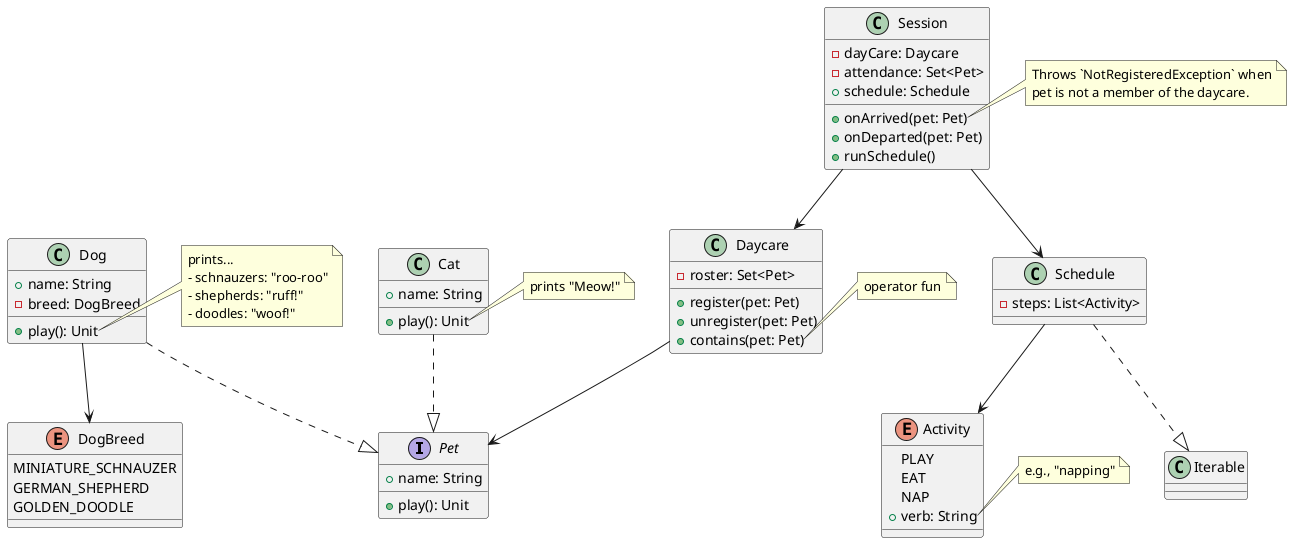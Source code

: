 @startuml
together {
    interface Pet {
      + name: String
      + play(): Unit
    }

    class Dog {
      + name: String
      - breed: DogBreed
      + play(): Unit
    }
    note right of Dog::play
      prints...
      - schnauzers: "roo-roo"
      - shepherds: "ruff!"
      - doodles: "woof!"
    end note

    enum DogBreed {
      MINIATURE_SCHNAUZER
      GERMAN_SHEPHERD
      GOLDEN_DOODLE
    }

    class Cat {
      + name: String
      + play(): Unit
    }
    note right of Cat::play
      prints "Meow!"
    end note
}

class Daycare {
  - roster: Set<Pet>
  + register(pet: Pet)
  + unregister(pet: Pet)
  + contains(pet: Pet)
}
note right of Daycare::contains
  operator fun
end note

enum Activity {
  PLAY
  EAT
  NAP
  + verb: String
}
note right of Activity::verb
  e.g., "napping"
end note

class Schedule {
  - steps: List<Activity>
}

class Session {
  - dayCare: Daycare
  - attendance: Set<Pet>
  + schedule: Schedule
  + onArrived(pet: Pet)
  + onDeparted(pet: Pet)
  + runSchedule()
}
note right of Session::onArrived
  Throws `NotRegisteredException` when
  pet is not a member of the daycare.
end note

Dog ..|> Pet
Cat ..|> Pet
Dog --> DogBreed
Daycare --> Pet
Schedule --> Activity
Schedule ..|> Iterable
Session --> Daycare
Session --> Schedule
@enduml

